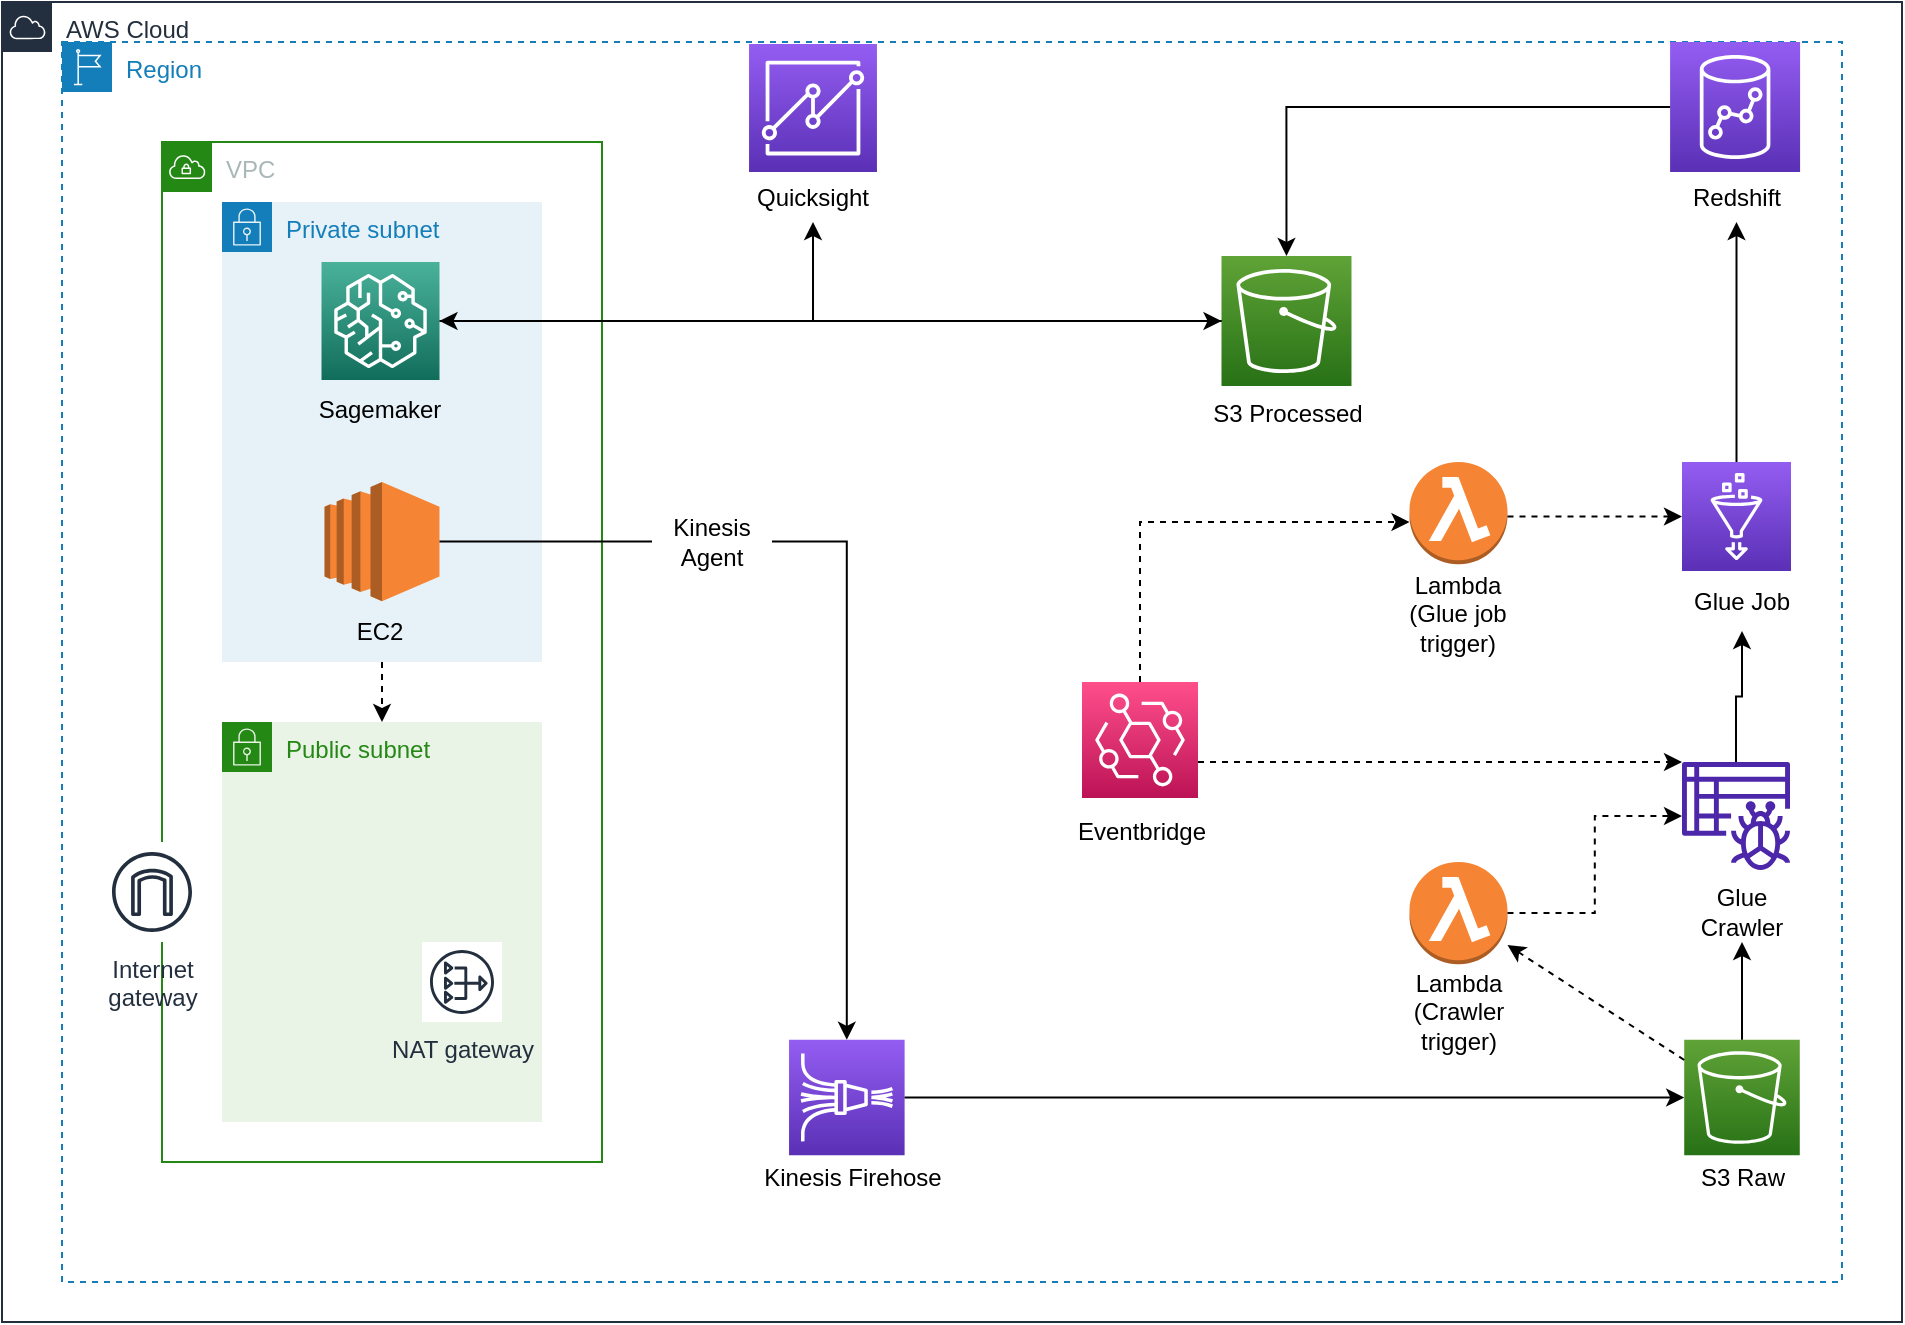 <mxfile version="17.2.2" type="github">
  <diagram id="DE3jxx3V9w2Wzjr0yGsT" name="Page-1">
    <mxGraphModel dx="1422" dy="762" grid="0" gridSize="10" guides="1" tooltips="1" connect="1" arrows="1" fold="1" page="1" pageScale="1" pageWidth="850" pageHeight="1100" math="0" shadow="0">
      <root>
        <mxCell id="0" />
        <mxCell id="1" parent="0" />
        <mxCell id="GrOLrULoJyy6WH1Zk0m3-95" value="" style="group" vertex="1" connectable="0" parent="1">
          <mxGeometry x="70" y="60" width="950" height="660" as="geometry" />
        </mxCell>
        <mxCell id="GrOLrULoJyy6WH1Zk0m3-1" value="AWS Cloud" style="points=[[0,0],[0.25,0],[0.5,0],[0.75,0],[1,0],[1,0.25],[1,0.5],[1,0.75],[1,1],[0.75,1],[0.5,1],[0.25,1],[0,1],[0,0.75],[0,0.5],[0,0.25]];outlineConnect=0;gradientColor=none;html=1;whiteSpace=wrap;fontSize=12;fontStyle=0;container=1;pointerEvents=0;collapsible=0;recursiveResize=0;shape=mxgraph.aws4.group;grIcon=mxgraph.aws4.group_aws_cloud;strokeColor=#232F3E;fillColor=none;verticalAlign=top;align=left;spacingLeft=30;fontColor=#232F3E;dashed=0;" vertex="1" parent="GrOLrULoJyy6WH1Zk0m3-95">
          <mxGeometry width="950" height="660" as="geometry" />
        </mxCell>
        <mxCell id="GrOLrULoJyy6WH1Zk0m3-26" value="Kinesis Agent" style="text;html=1;strokeColor=none;fillColor=none;align=center;verticalAlign=middle;whiteSpace=wrap;rounded=0;" vertex="1" parent="GrOLrULoJyy6WH1Zk0m3-1">
          <mxGeometry x="325" y="254.82" width="60" height="30" as="geometry" />
        </mxCell>
        <mxCell id="GrOLrULoJyy6WH1Zk0m3-2" value="VPC" style="points=[[0,0],[0.25,0],[0.5,0],[0.75,0],[1,0],[1,0.25],[1,0.5],[1,0.75],[1,1],[0.75,1],[0.5,1],[0.25,1],[0,1],[0,0.75],[0,0.5],[0,0.25]];outlineConnect=0;gradientColor=none;html=1;whiteSpace=wrap;fontSize=12;fontStyle=0;container=1;pointerEvents=0;collapsible=0;recursiveResize=0;shape=mxgraph.aws4.group;grIcon=mxgraph.aws4.group_vpc;strokeColor=#248814;fillColor=none;verticalAlign=top;align=left;spacingLeft=30;fontColor=#AAB7B8;dashed=0;" vertex="1" parent="GrOLrULoJyy6WH1Zk0m3-95">
          <mxGeometry x="80" y="70" width="220" height="510" as="geometry" />
        </mxCell>
        <mxCell id="GrOLrULoJyy6WH1Zk0m3-3" value="Private subnet" style="points=[[0,0],[0.25,0],[0.5,0],[0.75,0],[1,0],[1,0.25],[1,0.5],[1,0.75],[1,1],[0.75,1],[0.5,1],[0.25,1],[0,1],[0,0.75],[0,0.5],[0,0.25]];outlineConnect=0;gradientColor=none;html=1;whiteSpace=wrap;fontSize=12;fontStyle=0;container=1;pointerEvents=0;collapsible=0;recursiveResize=0;shape=mxgraph.aws4.group;grIcon=mxgraph.aws4.group_security_group;grStroke=0;strokeColor=#147EBA;fillColor=#E6F2F8;verticalAlign=top;align=left;spacingLeft=30;fontColor=#147EBA;dashed=0;" vertex="1" parent="GrOLrULoJyy6WH1Zk0m3-2">
          <mxGeometry x="30" y="30" width="160" height="230" as="geometry" />
        </mxCell>
        <mxCell id="GrOLrULoJyy6WH1Zk0m3-5" value="" style="sketch=0;points=[[0,0,0],[0.25,0,0],[0.5,0,0],[0.75,0,0],[1,0,0],[0,1,0],[0.25,1,0],[0.5,1,0],[0.75,1,0],[1,1,0],[0,0.25,0],[0,0.5,0],[0,0.75,0],[1,0.25,0],[1,0.5,0],[1,0.75,0]];outlineConnect=0;fontColor=#232F3E;gradientColor=#4AB29A;gradientDirection=north;fillColor=#116D5B;strokeColor=#ffffff;dashed=0;verticalLabelPosition=bottom;verticalAlign=top;align=center;html=1;fontSize=12;fontStyle=0;aspect=fixed;shape=mxgraph.aws4.resourceIcon;resIcon=mxgraph.aws4.sagemaker;" vertex="1" parent="GrOLrULoJyy6WH1Zk0m3-3">
          <mxGeometry x="49.75" y="30" width="59" height="59" as="geometry" />
        </mxCell>
        <mxCell id="GrOLrULoJyy6WH1Zk0m3-6" value="" style="outlineConnect=0;dashed=0;verticalLabelPosition=bottom;verticalAlign=top;align=center;html=1;shape=mxgraph.aws3.ec2;fillColor=#F58534;gradientColor=none;aspect=fixed;" vertex="1" parent="GrOLrULoJyy6WH1Zk0m3-3">
          <mxGeometry x="51.25" y="140" width="57.5" height="59.63" as="geometry" />
        </mxCell>
        <mxCell id="GrOLrULoJyy6WH1Zk0m3-7" value="Sagemaker" style="text;html=1;strokeColor=none;fillColor=none;align=center;verticalAlign=middle;whiteSpace=wrap;rounded=0;" vertex="1" parent="GrOLrULoJyy6WH1Zk0m3-3">
          <mxGeometry x="48.75" y="89" width="60" height="30" as="geometry" />
        </mxCell>
        <mxCell id="GrOLrULoJyy6WH1Zk0m3-8" value="EC2" style="text;html=1;strokeColor=none;fillColor=none;align=center;verticalAlign=middle;whiteSpace=wrap;rounded=0;" vertex="1" parent="GrOLrULoJyy6WH1Zk0m3-3">
          <mxGeometry x="49.25" y="199.63" width="60" height="30" as="geometry" />
        </mxCell>
        <mxCell id="GrOLrULoJyy6WH1Zk0m3-4" value="Public subnet" style="points=[[0,0],[0.25,0],[0.5,0],[0.75,0],[1,0],[1,0.25],[1,0.5],[1,0.75],[1,1],[0.75,1],[0.5,1],[0.25,1],[0,1],[0,0.75],[0,0.5],[0,0.25]];outlineConnect=0;gradientColor=none;html=1;whiteSpace=wrap;fontSize=12;fontStyle=0;container=1;pointerEvents=0;collapsible=0;recursiveResize=0;shape=mxgraph.aws4.group;grIcon=mxgraph.aws4.group_security_group;grStroke=0;strokeColor=#248814;fillColor=#E9F3E6;verticalAlign=top;align=left;spacingLeft=30;fontColor=#248814;dashed=0;" vertex="1" parent="GrOLrULoJyy6WH1Zk0m3-2">
          <mxGeometry x="30" y="290" width="160" height="200" as="geometry" />
        </mxCell>
        <mxCell id="GrOLrULoJyy6WH1Zk0m3-41" value="" style="endArrow=classic;html=1;rounded=0;dashed=1;" edge="1" parent="GrOLrULoJyy6WH1Zk0m3-2" source="GrOLrULoJyy6WH1Zk0m3-3" target="GrOLrULoJyy6WH1Zk0m3-4">
          <mxGeometry width="50" height="50" relative="1" as="geometry">
            <mxPoint x="250" y="260" as="sourcePoint" />
            <mxPoint x="300" y="210" as="targetPoint" />
          </mxGeometry>
        </mxCell>
        <mxCell id="GrOLrULoJyy6WH1Zk0m3-27" value="" style="edgeStyle=orthogonalEdgeStyle;rounded=0;orthogonalLoop=1;jettySize=auto;html=1;endArrow=none;" edge="1" parent="GrOLrULoJyy6WH1Zk0m3-95" source="GrOLrULoJyy6WH1Zk0m3-6" target="GrOLrULoJyy6WH1Zk0m3-26">
          <mxGeometry relative="1" as="geometry">
            <mxPoint x="218.75" y="269.8" as="sourcePoint" />
            <mxPoint x="455.5" y="370" as="targetPoint" />
            <Array as="points">
              <mxPoint x="300" y="270" />
              <mxPoint x="300" y="270" />
            </Array>
          </mxGeometry>
        </mxCell>
        <mxCell id="GrOLrULoJyy6WH1Zk0m3-42" value="Region" style="points=[[0,0],[0.25,0],[0.5,0],[0.75,0],[1,0],[1,0.25],[1,0.5],[1,0.75],[1,1],[0.75,1],[0.5,1],[0.25,1],[0,1],[0,0.75],[0,0.5],[0,0.25]];outlineConnect=0;gradientColor=none;html=1;whiteSpace=wrap;fontSize=12;fontStyle=0;container=1;pointerEvents=0;collapsible=0;recursiveResize=0;shape=mxgraph.aws4.group;grIcon=mxgraph.aws4.group_region;strokeColor=#147EBA;fillColor=none;verticalAlign=top;align=left;spacingLeft=30;fontColor=#147EBA;dashed=1;" vertex="1" parent="GrOLrULoJyy6WH1Zk0m3-95">
          <mxGeometry x="30" y="20" width="890" height="620" as="geometry" />
        </mxCell>
        <mxCell id="GrOLrULoJyy6WH1Zk0m3-23" value="" style="group" vertex="1" connectable="0" parent="GrOLrULoJyy6WH1Zk0m3-42">
          <mxGeometry x="330" width="91" height="90" as="geometry" />
        </mxCell>
        <mxCell id="GrOLrULoJyy6WH1Zk0m3-15" value="" style="sketch=0;points=[[0,0,0],[0.25,0,0],[0.5,0,0],[0.75,0,0],[1,0,0],[0,1,0],[0.25,1,0],[0.5,1,0],[0.75,1,0],[1,1,0],[0,0.25,0],[0,0.5,0],[0,0.75,0],[1,0.25,0],[1,0.5,0],[1,0.75,0]];outlineConnect=0;fontColor=#232F3E;gradientColor=#945DF2;gradientDirection=north;fillColor=#5A30B5;strokeColor=#ffffff;dashed=0;verticalLabelPosition=bottom;verticalAlign=top;align=center;html=1;fontSize=12;fontStyle=0;aspect=fixed;shape=mxgraph.aws4.resourceIcon;resIcon=mxgraph.aws4.quicksight;" vertex="1" parent="GrOLrULoJyy6WH1Zk0m3-23">
          <mxGeometry x="13.527" y="1.05" width="63.946" height="63.946" as="geometry" />
        </mxCell>
        <mxCell id="GrOLrULoJyy6WH1Zk0m3-21" value="Quicksight" style="text;html=1;strokeColor=none;fillColor=none;align=center;verticalAlign=middle;whiteSpace=wrap;rounded=0;" vertex="1" parent="GrOLrULoJyy6WH1Zk0m3-23">
          <mxGeometry y="65" width="91" height="25" as="geometry" />
        </mxCell>
        <mxCell id="GrOLrULoJyy6WH1Zk0m3-43" value="Internet&#xa;gateway" style="sketch=0;outlineConnect=0;fontColor=#232F3E;gradientColor=none;strokeColor=#232F3E;fillColor=#ffffff;dashed=0;verticalLabelPosition=bottom;verticalAlign=top;align=center;html=1;fontSize=12;fontStyle=0;aspect=fixed;shape=mxgraph.aws4.resourceIcon;resIcon=mxgraph.aws4.internet_gateway;" vertex="1" parent="GrOLrULoJyy6WH1Zk0m3-42">
          <mxGeometry x="20" y="400" width="50" height="50" as="geometry" />
        </mxCell>
        <mxCell id="GrOLrULoJyy6WH1Zk0m3-61" value="" style="group" vertex="1" connectable="0" parent="GrOLrULoJyy6WH1Zk0m3-42">
          <mxGeometry x="510" y="320" width="60" height="90" as="geometry" />
        </mxCell>
        <mxCell id="GrOLrULoJyy6WH1Zk0m3-47" value="" style="sketch=0;points=[[0,0,0],[0.25,0,0],[0.5,0,0],[0.75,0,0],[1,0,0],[0,1,0],[0.25,1,0],[0.5,1,0],[0.75,1,0],[1,1,0],[0,0.25,0],[0,0.5,0],[0,0.75,0],[1,0.25,0],[1,0.5,0],[1,0.75,0]];outlineConnect=0;fontColor=#232F3E;gradientColor=#FF4F8B;gradientDirection=north;fillColor=#BC1356;strokeColor=#ffffff;dashed=0;verticalLabelPosition=bottom;verticalAlign=top;align=center;html=1;fontSize=12;fontStyle=0;aspect=fixed;shape=mxgraph.aws4.resourceIcon;resIcon=mxgraph.aws4.eventbridge;" vertex="1" parent="GrOLrULoJyy6WH1Zk0m3-61">
          <mxGeometry width="58" height="58" as="geometry" />
        </mxCell>
        <mxCell id="GrOLrULoJyy6WH1Zk0m3-60" value="Eventbridge" style="text;html=1;strokeColor=none;fillColor=none;align=center;verticalAlign=middle;whiteSpace=wrap;rounded=0;" vertex="1" parent="GrOLrULoJyy6WH1Zk0m3-61">
          <mxGeometry y="60" width="60" height="30" as="geometry" />
        </mxCell>
        <mxCell id="GrOLrULoJyy6WH1Zk0m3-18" value="" style="group" vertex="1" connectable="0" parent="GrOLrULoJyy6WH1Zk0m3-42">
          <mxGeometry x="350" y="498.89" width="91" height="80" as="geometry" />
        </mxCell>
        <mxCell id="GrOLrULoJyy6WH1Zk0m3-11" value="" style="sketch=0;points=[[0,0,0],[0.25,0,0],[0.5,0,0],[0.75,0,0],[1,0,0],[0,1,0],[0.25,1,0],[0.5,1,0],[0.75,1,0],[1,1,0],[0,0.25,0],[0,0.5,0],[0,0.75,0],[1,0.25,0],[1,0.5,0],[1,0.75,0]];outlineConnect=0;fontColor=#232F3E;gradientColor=#945DF2;gradientDirection=north;fillColor=#5A30B5;strokeColor=#ffffff;dashed=0;verticalLabelPosition=bottom;verticalAlign=top;align=center;html=1;fontSize=12;fontStyle=0;aspect=fixed;shape=mxgraph.aws4.resourceIcon;resIcon=mxgraph.aws4.kinesis_data_firehose;" vertex="1" parent="GrOLrULoJyy6WH1Zk0m3-18">
          <mxGeometry x="13.527" width="57.778" height="57.778" as="geometry" />
        </mxCell>
        <mxCell id="GrOLrULoJyy6WH1Zk0m3-12" value="Kinesis Firehose" style="text;html=1;strokeColor=none;fillColor=none;align=center;verticalAlign=middle;whiteSpace=wrap;rounded=0;" vertex="1" parent="GrOLrULoJyy6WH1Zk0m3-18">
          <mxGeometry y="57.778" width="91" height="22.222" as="geometry" />
        </mxCell>
        <mxCell id="GrOLrULoJyy6WH1Zk0m3-72" style="edgeStyle=orthogonalEdgeStyle;rounded=0;orthogonalLoop=1;jettySize=auto;html=1;" edge="1" parent="GrOLrULoJyy6WH1Zk0m3-42" source="GrOLrULoJyy6WH1Zk0m3-68" target="GrOLrULoJyy6WH1Zk0m3-16">
          <mxGeometry relative="1" as="geometry" />
        </mxCell>
        <mxCell id="GrOLrULoJyy6WH1Zk0m3-22" value="" style="group" vertex="1" connectable="0" parent="GrOLrULoJyy6WH1Zk0m3-42">
          <mxGeometry x="790" width="94.5" height="90" as="geometry" />
        </mxCell>
        <mxCell id="GrOLrULoJyy6WH1Zk0m3-16" value="Redshift" style="text;html=1;strokeColor=none;fillColor=none;align=center;verticalAlign=middle;whiteSpace=wrap;rounded=0;" vertex="1" parent="GrOLrULoJyy6WH1Zk0m3-22">
          <mxGeometry y="65" width="94.5" height="25" as="geometry" />
        </mxCell>
        <mxCell id="GrOLrULoJyy6WH1Zk0m3-17" value="" style="sketch=0;points=[[0,0,0],[0.25,0,0],[0.5,0,0],[0.75,0,0],[1,0,0],[0,1,0],[0.25,1,0],[0.5,1,0],[0.75,1,0],[1,1,0],[0,0.25,0],[0,0.5,0],[0,0.75,0],[1,0.25,0],[1,0.5,0],[1,0.75,0]];outlineConnect=0;fontColor=#232F3E;gradientColor=#945DF2;gradientDirection=north;fillColor=#5A30B5;strokeColor=#ffffff;dashed=0;verticalLabelPosition=bottom;verticalAlign=top;align=center;html=1;fontSize=12;fontStyle=0;aspect=fixed;shape=mxgraph.aws4.resourceIcon;resIcon=mxgraph.aws4.redshift;" vertex="1" parent="GrOLrULoJyy6WH1Zk0m3-22">
          <mxGeometry x="14.047" width="65" height="65" as="geometry" />
        </mxCell>
        <mxCell id="GrOLrULoJyy6WH1Zk0m3-70" value="" style="group" vertex="1" connectable="0" parent="GrOLrULoJyy6WH1Zk0m3-42">
          <mxGeometry x="810" y="210" width="60" height="84.5" as="geometry" />
        </mxCell>
        <mxCell id="GrOLrULoJyy6WH1Zk0m3-68" value="" style="sketch=0;points=[[0,0,0],[0.25,0,0],[0.5,0,0],[0.75,0,0],[1,0,0],[0,1,0],[0.25,1,0],[0.5,1,0],[0.75,1,0],[1,1,0],[0,0.25,0],[0,0.5,0],[0,0.75,0],[1,0.25,0],[1,0.5,0],[1,0.75,0]];outlineConnect=0;fontColor=#232F3E;gradientColor=#945DF2;gradientDirection=north;fillColor=#5A30B5;strokeColor=#ffffff;dashed=0;verticalLabelPosition=bottom;verticalAlign=top;align=center;html=1;fontSize=12;fontStyle=0;aspect=fixed;shape=mxgraph.aws4.resourceIcon;resIcon=mxgraph.aws4.glue;" vertex="1" parent="GrOLrULoJyy6WH1Zk0m3-70">
          <mxGeometry width="54.5" height="54.5" as="geometry" />
        </mxCell>
        <mxCell id="GrOLrULoJyy6WH1Zk0m3-69" value="Glue Job" style="text;html=1;strokeColor=none;fillColor=none;align=center;verticalAlign=middle;whiteSpace=wrap;rounded=0;" vertex="1" parent="GrOLrULoJyy6WH1Zk0m3-70">
          <mxGeometry y="54.5" width="60" height="30" as="geometry" />
        </mxCell>
        <mxCell id="GrOLrULoJyy6WH1Zk0m3-19" value="" style="group" vertex="1" connectable="0" parent="GrOLrULoJyy6WH1Zk0m3-42">
          <mxGeometry x="797.75" y="498.89" width="84.5" height="80" as="geometry" />
        </mxCell>
        <mxCell id="GrOLrULoJyy6WH1Zk0m3-13" value="S3 Raw" style="text;html=1;strokeColor=none;fillColor=none;align=center;verticalAlign=middle;whiteSpace=wrap;rounded=0;" vertex="1" parent="GrOLrULoJyy6WH1Zk0m3-19">
          <mxGeometry y="57.778" width="84.5" height="22.222" as="geometry" />
        </mxCell>
        <mxCell id="GrOLrULoJyy6WH1Zk0m3-10" value="" style="sketch=0;points=[[0,0,0],[0.25,0,0],[0.5,0,0],[0.75,0,0],[1,0,0],[0,1,0],[0.25,1,0],[0.5,1,0],[0.75,1,0],[1,1,0],[0,0.25,0],[0,0.5,0],[0,0.75,0],[1,0.25,0],[1,0.5,0],[1,0.75,0]];outlineConnect=0;fontColor=#232F3E;gradientColor=#60A337;gradientDirection=north;fillColor=#277116;strokeColor=#ffffff;dashed=0;verticalLabelPosition=bottom;verticalAlign=top;align=center;html=1;fontSize=12;fontStyle=0;aspect=fixed;shape=mxgraph.aws4.resourceIcon;resIcon=mxgraph.aws4.s3;" vertex="1" parent="GrOLrULoJyy6WH1Zk0m3-19">
          <mxGeometry x="13.361" width="57.778" height="57.778" as="geometry" />
        </mxCell>
        <mxCell id="GrOLrULoJyy6WH1Zk0m3-76" style="edgeStyle=orthogonalEdgeStyle;rounded=0;orthogonalLoop=1;jettySize=auto;html=1;" edge="1" parent="GrOLrULoJyy6WH1Zk0m3-42" source="GrOLrULoJyy6WH1Zk0m3-11" target="GrOLrULoJyy6WH1Zk0m3-10">
          <mxGeometry relative="1" as="geometry" />
        </mxCell>
        <mxCell id="GrOLrULoJyy6WH1Zk0m3-77" style="edgeStyle=orthogonalEdgeStyle;rounded=0;orthogonalLoop=1;jettySize=auto;html=1;" edge="1" parent="GrOLrULoJyy6WH1Zk0m3-42" source="GrOLrULoJyy6WH1Zk0m3-10" target="GrOLrULoJyy6WH1Zk0m3-55">
          <mxGeometry relative="1" as="geometry" />
        </mxCell>
        <mxCell id="GrOLrULoJyy6WH1Zk0m3-52" value="" style="group" vertex="1" connectable="0" parent="GrOLrULoJyy6WH1Zk0m3-42">
          <mxGeometry x="660" y="410" width="76.5" height="90" as="geometry" />
        </mxCell>
        <mxCell id="GrOLrULoJyy6WH1Zk0m3-45" value="" style="outlineConnect=0;dashed=0;verticalLabelPosition=bottom;verticalAlign=top;align=center;html=1;shape=mxgraph.aws3.lambda_function;fillColor=#F58534;gradientColor=none;aspect=fixed;" vertex="1" parent="GrOLrULoJyy6WH1Zk0m3-52">
          <mxGeometry x="13.75" width="49" height="51.13" as="geometry" />
        </mxCell>
        <mxCell id="GrOLrULoJyy6WH1Zk0m3-50" value="Lambda (Crawler trigger)" style="text;html=1;strokeColor=none;fillColor=none;align=center;verticalAlign=middle;whiteSpace=wrap;rounded=0;" vertex="1" parent="GrOLrULoJyy6WH1Zk0m3-52">
          <mxGeometry y="60" width="76.5" height="30" as="geometry" />
        </mxCell>
        <mxCell id="GrOLrULoJyy6WH1Zk0m3-78" style="edgeStyle=orthogonalEdgeStyle;rounded=0;orthogonalLoop=1;jettySize=auto;html=1;dashed=1;" edge="1" parent="GrOLrULoJyy6WH1Zk0m3-42" source="GrOLrULoJyy6WH1Zk0m3-45" target="GrOLrULoJyy6WH1Zk0m3-49">
          <mxGeometry relative="1" as="geometry" />
        </mxCell>
        <mxCell id="GrOLrULoJyy6WH1Zk0m3-58" value="" style="group" vertex="1" connectable="0" parent="GrOLrULoJyy6WH1Zk0m3-42">
          <mxGeometry x="810" y="360" width="60" height="90" as="geometry" />
        </mxCell>
        <mxCell id="GrOLrULoJyy6WH1Zk0m3-49" value="" style="sketch=0;outlineConnect=0;fontColor=#232F3E;gradientColor=none;fillColor=#4D27AA;strokeColor=none;dashed=0;verticalLabelPosition=bottom;verticalAlign=top;align=center;html=1;fontSize=12;fontStyle=0;aspect=fixed;pointerEvents=1;shape=mxgraph.aws4.glue_crawlers;" vertex="1" parent="GrOLrULoJyy6WH1Zk0m3-58">
          <mxGeometry width="54" height="54" as="geometry" />
        </mxCell>
        <mxCell id="GrOLrULoJyy6WH1Zk0m3-55" value="Glue Crawler" style="text;html=1;strokeColor=none;fillColor=none;align=center;verticalAlign=middle;whiteSpace=wrap;rounded=0;" vertex="1" parent="GrOLrULoJyy6WH1Zk0m3-58">
          <mxGeometry y="60" width="60" height="30" as="geometry" />
        </mxCell>
        <mxCell id="GrOLrULoJyy6WH1Zk0m3-64" value="" style="group" vertex="1" connectable="0" parent="GrOLrULoJyy6WH1Zk0m3-42">
          <mxGeometry x="668.25" y="210" width="60" height="91.13" as="geometry" />
        </mxCell>
        <mxCell id="GrOLrULoJyy6WH1Zk0m3-46" value="" style="outlineConnect=0;dashed=0;verticalLabelPosition=bottom;verticalAlign=top;align=center;html=1;shape=mxgraph.aws3.lambda_function;fillColor=#F58534;gradientColor=none;aspect=fixed;" vertex="1" parent="GrOLrULoJyy6WH1Zk0m3-64">
          <mxGeometry x="5.5" width="49" height="51.13" as="geometry" />
        </mxCell>
        <mxCell id="GrOLrULoJyy6WH1Zk0m3-63" value="Lambda (Glue job trigger)" style="text;html=1;strokeColor=none;fillColor=none;align=center;verticalAlign=middle;whiteSpace=wrap;rounded=0;" vertex="1" parent="GrOLrULoJyy6WH1Zk0m3-64">
          <mxGeometry y="61.13" width="60" height="30" as="geometry" />
        </mxCell>
        <mxCell id="GrOLrULoJyy6WH1Zk0m3-81" style="edgeStyle=orthogonalEdgeStyle;rounded=0;orthogonalLoop=1;jettySize=auto;html=1;entryX=0;entryY=0.5;entryDx=0;entryDy=0;entryPerimeter=0;dashed=1;" edge="1" parent="GrOLrULoJyy6WH1Zk0m3-42" source="GrOLrULoJyy6WH1Zk0m3-46" target="GrOLrULoJyy6WH1Zk0m3-68">
          <mxGeometry relative="1" as="geometry">
            <Array as="points">
              <mxPoint x="690" y="237" />
            </Array>
          </mxGeometry>
        </mxCell>
        <mxCell id="GrOLrULoJyy6WH1Zk0m3-86" style="edgeStyle=orthogonalEdgeStyle;rounded=0;orthogonalLoop=1;jettySize=auto;html=1;entryX=0.5;entryY=1;entryDx=0;entryDy=0;" edge="1" parent="GrOLrULoJyy6WH1Zk0m3-42" source="GrOLrULoJyy6WH1Zk0m3-49" target="GrOLrULoJyy6WH1Zk0m3-69">
          <mxGeometry relative="1" as="geometry" />
        </mxCell>
        <mxCell id="GrOLrULoJyy6WH1Zk0m3-20" value="" style="group" vertex="1" connectable="0" parent="GrOLrULoJyy6WH1Zk0m3-42">
          <mxGeometry x="564.5" y="100" width="95.5" height="90" as="geometry" />
        </mxCell>
        <mxCell id="GrOLrULoJyy6WH1Zk0m3-9" value="" style="sketch=0;points=[[0,0,0],[0.25,0,0],[0.5,0,0],[0.75,0,0],[1,0,0],[0,1,0],[0.25,1,0],[0.5,1,0],[0.75,1,0],[1,1,0],[0,0.25,0],[0,0.5,0],[0,0.75,0],[1,0.25,0],[1,0.5,0],[1,0.75,0]];outlineConnect=0;fontColor=#232F3E;gradientColor=#60A337;gradientDirection=north;fillColor=#277116;strokeColor=#ffffff;dashed=0;verticalLabelPosition=bottom;verticalAlign=top;align=center;html=1;fontSize=12;fontStyle=0;aspect=fixed;shape=mxgraph.aws4.resourceIcon;resIcon=mxgraph.aws4.s3;" vertex="1" parent="GrOLrULoJyy6WH1Zk0m3-20">
          <mxGeometry x="15.246" y="7" width="65" height="65" as="geometry" />
        </mxCell>
        <mxCell id="GrOLrULoJyy6WH1Zk0m3-14" value="&lt;br&gt;S3 Processed" style="text;html=1;strokeColor=none;fillColor=none;align=center;verticalAlign=middle;whiteSpace=wrap;rounded=0;" vertex="1" parent="GrOLrULoJyy6WH1Zk0m3-20">
          <mxGeometry y="65" width="95.5" height="25" as="geometry" />
        </mxCell>
        <mxCell id="GrOLrULoJyy6WH1Zk0m3-88" style="edgeStyle=orthogonalEdgeStyle;rounded=0;orthogonalLoop=1;jettySize=auto;html=1;entryX=0.5;entryY=0;entryDx=0;entryDy=0;entryPerimeter=0;" edge="1" parent="GrOLrULoJyy6WH1Zk0m3-42" source="GrOLrULoJyy6WH1Zk0m3-17" target="GrOLrULoJyy6WH1Zk0m3-9">
          <mxGeometry relative="1" as="geometry" />
        </mxCell>
        <mxCell id="GrOLrULoJyy6WH1Zk0m3-91" style="edgeStyle=orthogonalEdgeStyle;rounded=0;orthogonalLoop=1;jettySize=auto;html=1;" edge="1" parent="GrOLrULoJyy6WH1Zk0m3-42" source="GrOLrULoJyy6WH1Zk0m3-9" target="GrOLrULoJyy6WH1Zk0m3-21">
          <mxGeometry relative="1" as="geometry" />
        </mxCell>
        <mxCell id="GrOLrULoJyy6WH1Zk0m3-92" style="edgeStyle=orthogonalEdgeStyle;rounded=0;orthogonalLoop=1;jettySize=auto;html=1;dashed=1;" edge="1" parent="GrOLrULoJyy6WH1Zk0m3-42" source="GrOLrULoJyy6WH1Zk0m3-47" target="GrOLrULoJyy6WH1Zk0m3-49">
          <mxGeometry relative="1" as="geometry">
            <Array as="points">
              <mxPoint x="600" y="360" />
              <mxPoint x="600" y="360" />
            </Array>
          </mxGeometry>
        </mxCell>
        <mxCell id="GrOLrULoJyy6WH1Zk0m3-93" style="edgeStyle=orthogonalEdgeStyle;rounded=0;orthogonalLoop=1;jettySize=auto;html=1;dashed=1;" edge="1" parent="GrOLrULoJyy6WH1Zk0m3-42" source="GrOLrULoJyy6WH1Zk0m3-47" target="GrOLrULoJyy6WH1Zk0m3-46">
          <mxGeometry relative="1" as="geometry">
            <Array as="points">
              <mxPoint x="539" y="240" />
            </Array>
          </mxGeometry>
        </mxCell>
        <mxCell id="GrOLrULoJyy6WH1Zk0m3-40" value="NAT gateway" style="sketch=0;outlineConnect=0;fontColor=#232F3E;gradientColor=none;strokeColor=#232F3E;fillColor=#ffffff;dashed=0;verticalLabelPosition=bottom;verticalAlign=top;align=center;html=1;fontSize=12;fontStyle=0;aspect=fixed;shape=mxgraph.aws4.resourceIcon;resIcon=mxgraph.aws4.nat_gateway;" vertex="1" parent="GrOLrULoJyy6WH1Zk0m3-42">
          <mxGeometry x="180" y="450" width="40" height="40" as="geometry" />
        </mxCell>
        <mxCell id="GrOLrULoJyy6WH1Zk0m3-97" value="" style="endArrow=classic;html=1;rounded=0;dashed=1;" edge="1" parent="GrOLrULoJyy6WH1Zk0m3-42" source="GrOLrULoJyy6WH1Zk0m3-10" target="GrOLrULoJyy6WH1Zk0m3-45">
          <mxGeometry width="50" height="50" relative="1" as="geometry">
            <mxPoint x="741" y="506" as="sourcePoint" />
            <mxPoint x="791" y="456" as="targetPoint" />
          </mxGeometry>
        </mxCell>
        <mxCell id="GrOLrULoJyy6WH1Zk0m3-75" style="edgeStyle=orthogonalEdgeStyle;rounded=0;orthogonalLoop=1;jettySize=auto;html=1;" edge="1" parent="GrOLrULoJyy6WH1Zk0m3-95" source="GrOLrULoJyy6WH1Zk0m3-26" target="GrOLrULoJyy6WH1Zk0m3-11">
          <mxGeometry relative="1" as="geometry" />
        </mxCell>
        <mxCell id="GrOLrULoJyy6WH1Zk0m3-89" style="edgeStyle=orthogonalEdgeStyle;rounded=0;orthogonalLoop=1;jettySize=auto;html=1;" edge="1" parent="GrOLrULoJyy6WH1Zk0m3-95" source="GrOLrULoJyy6WH1Zk0m3-9" target="GrOLrULoJyy6WH1Zk0m3-5">
          <mxGeometry relative="1" as="geometry" />
        </mxCell>
        <mxCell id="GrOLrULoJyy6WH1Zk0m3-90" style="edgeStyle=orthogonalEdgeStyle;rounded=0;orthogonalLoop=1;jettySize=auto;html=1;entryX=0;entryY=0.5;entryDx=0;entryDy=0;entryPerimeter=0;" edge="1" parent="GrOLrULoJyy6WH1Zk0m3-95" source="GrOLrULoJyy6WH1Zk0m3-5" target="GrOLrULoJyy6WH1Zk0m3-9">
          <mxGeometry relative="1" as="geometry" />
        </mxCell>
      </root>
    </mxGraphModel>
  </diagram>
</mxfile>
